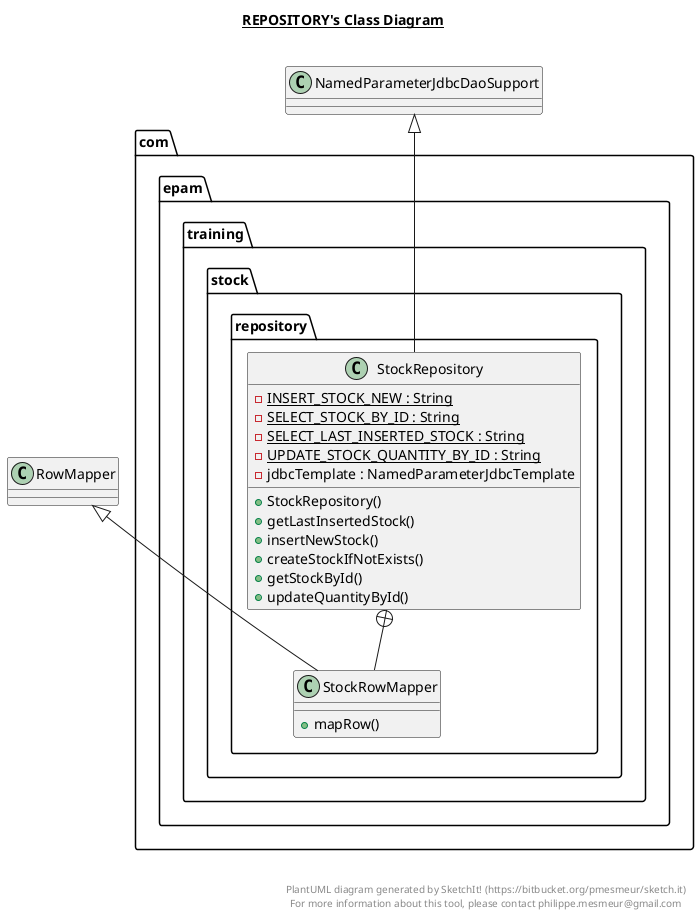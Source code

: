 @startuml

title __REPOSITORY's Class Diagram__\n

  package com.epam.training {
    package com.epam.training.stock {
      package com.epam.training.stock.repository {
        class StockRepository {
            {static} - INSERT_STOCK_NEW : String
            {static} - SELECT_STOCK_BY_ID : String
            {static} - SELECT_LAST_INSERTED_STOCK : String
            {static} - UPDATE_STOCK_QUANTITY_BY_ID : String
            - jdbcTemplate : NamedParameterJdbcTemplate
            + StockRepository()
            + getLastInsertedStock()
            + insertNewStock()
            + createStockIfNotExists()
            + getStockById()
            + updateQuantityById()
        }
      }
    }
  }
  

  package com.epam.training {
    package com.epam.training.stock {
      package com.epam.training.stock.repository {
        class StockRowMapper {
            + mapRow()
        }
      }
    }
  }
  

  StockRepository -up-|> NamedParameterJdbcDaoSupport
  StockRepository +-down- StockRowMapper
  StockRowMapper -up-|> RowMapper


right footer


PlantUML diagram generated by SketchIt! (https://bitbucket.org/pmesmeur/sketch.it)
For more information about this tool, please contact philippe.mesmeur@gmail.com
endfooter

@enduml
